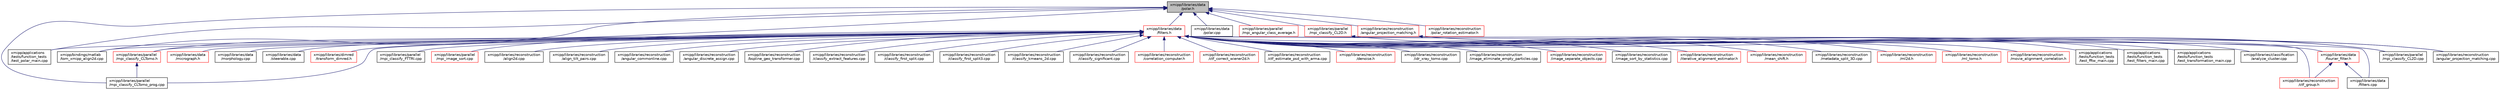 digraph "xmipp/libraries/data/polar.h"
{
  edge [fontname="Helvetica",fontsize="10",labelfontname="Helvetica",labelfontsize="10"];
  node [fontname="Helvetica",fontsize="10",shape=record];
  Node35 [label="xmipp/libraries/data\l/polar.h",height=0.2,width=0.4,color="black", fillcolor="grey75", style="filled", fontcolor="black"];
  Node35 -> Node36 [dir="back",color="midnightblue",fontsize="10",style="solid",fontname="Helvetica"];
  Node36 [label="xmipp/applications\l/tests/function_tests\l/test_polar_main.cpp",height=0.2,width=0.4,color="black", fillcolor="white", style="filled",URL="$test__polar__main_8cpp.html"];
  Node35 -> Node37 [dir="back",color="midnightblue",fontsize="10",style="solid",fontname="Helvetica"];
  Node37 [label="xmipp/bindings/matlab\l/tom_xmipp_align2d.cpp",height=0.2,width=0.4,color="black", fillcolor="white", style="filled",URL="$tom__xmipp__align2d_8cpp.html"];
  Node35 -> Node38 [dir="back",color="midnightblue",fontsize="10",style="solid",fontname="Helvetica"];
  Node38 [label="xmipp/libraries/data\l/filters.h",height=0.2,width=0.4,color="red", fillcolor="white", style="filled",URL="$filters_8h.html"];
  Node38 -> Node39 [dir="back",color="midnightblue",fontsize="10",style="solid",fontname="Helvetica"];
  Node39 [label="xmipp/applications\l/tests/function_tests\l/test_fftw_main.cpp",height=0.2,width=0.4,color="black", fillcolor="white", style="filled",URL="$test__fftw__main_8cpp.html"];
  Node38 -> Node40 [dir="back",color="midnightblue",fontsize="10",style="solid",fontname="Helvetica"];
  Node40 [label="xmipp/applications\l/tests/function_tests\l/test_filters_main.cpp",height=0.2,width=0.4,color="black", fillcolor="white", style="filled",URL="$test__filters__main_8cpp.html"];
  Node38 -> Node36 [dir="back",color="midnightblue",fontsize="10",style="solid",fontname="Helvetica"];
  Node38 -> Node41 [dir="back",color="midnightblue",fontsize="10",style="solid",fontname="Helvetica"];
  Node41 [label="xmipp/applications\l/tests/function_tests\l/test_transformation_main.cpp",height=0.2,width=0.4,color="black", fillcolor="white", style="filled",URL="$test__transformation__main_8cpp.html"];
  Node38 -> Node37 [dir="back",color="midnightblue",fontsize="10",style="solid",fontname="Helvetica"];
  Node38 -> Node42 [dir="back",color="midnightblue",fontsize="10",style="solid",fontname="Helvetica"];
  Node42 [label="xmipp/libraries/classification\l/analyze_cluster.cpp",height=0.2,width=0.4,color="black", fillcolor="white", style="filled",URL="$analyze__cluster_8cpp.html"];
  Node38 -> Node43 [dir="back",color="midnightblue",fontsize="10",style="solid",fontname="Helvetica"];
  Node43 [label="xmipp/libraries/data\l/filters.cpp",height=0.2,width=0.4,color="black", fillcolor="white", style="filled",URL="$filters_8cpp.html"];
  Node38 -> Node44 [dir="back",color="midnightblue",fontsize="10",style="solid",fontname="Helvetica"];
  Node44 [label="xmipp/libraries/data\l/fourier_filter.h",height=0.2,width=0.4,color="red", fillcolor="white", style="filled",URL="$fourier__filter_8h.html"];
  Node44 -> Node43 [dir="back",color="midnightblue",fontsize="10",style="solid",fontname="Helvetica"];
  Node44 -> Node73 [dir="back",color="midnightblue",fontsize="10",style="solid",fontname="Helvetica"];
  Node73 [label="xmipp/libraries/reconstruction\l/ctf_group.h",height=0.2,width=0.4,color="red", fillcolor="white", style="filled",URL="$ctf__group_8h.html"];
  Node38 -> Node117 [dir="back",color="midnightblue",fontsize="10",style="solid",fontname="Helvetica"];
  Node117 [label="xmipp/libraries/data\l/micrograph.h",height=0.2,width=0.4,color="red", fillcolor="white", style="filled",URL="$micrograph_8h.html"];
  Node38 -> Node136 [dir="back",color="midnightblue",fontsize="10",style="solid",fontname="Helvetica"];
  Node136 [label="xmipp/libraries/data\l/morphology.cpp",height=0.2,width=0.4,color="black", fillcolor="white", style="filled",URL="$morphology_8cpp.html"];
  Node38 -> Node137 [dir="back",color="midnightblue",fontsize="10",style="solid",fontname="Helvetica"];
  Node137 [label="xmipp/libraries/data\l/steerable.cpp",height=0.2,width=0.4,color="black", fillcolor="white", style="filled",URL="$steerable_8cpp.html"];
  Node38 -> Node138 [dir="back",color="midnightblue",fontsize="10",style="solid",fontname="Helvetica"];
  Node138 [label="xmipp/libraries/dimred\l/transform_dimred.h",height=0.2,width=0.4,color="red", fillcolor="white", style="filled",URL="$transform__dimred_8h.html"];
  Node38 -> Node141 [dir="back",color="midnightblue",fontsize="10",style="solid",fontname="Helvetica"];
  Node141 [label="xmipp/libraries/parallel\l/mpi_classify_CL2D.cpp",height=0.2,width=0.4,color="black", fillcolor="white", style="filled",URL="$mpi__classify__CL2D_8cpp.html"];
  Node38 -> Node142 [dir="back",color="midnightblue",fontsize="10",style="solid",fontname="Helvetica"];
  Node142 [label="xmipp/libraries/parallel\l/mpi_classify_CLTomo.h",height=0.2,width=0.4,color="red", fillcolor="white", style="filled",URL="$mpi__classify__CLTomo_8h.html"];
  Node142 -> Node144 [dir="back",color="midnightblue",fontsize="10",style="solid",fontname="Helvetica"];
  Node144 [label="xmipp/libraries/parallel\l/mpi_classify_CLTomo_prog.cpp",height=0.2,width=0.4,color="black", fillcolor="white", style="filled",URL="$mpi__classify__CLTomo__prog_8cpp.html"];
  Node38 -> Node144 [dir="back",color="midnightblue",fontsize="10",style="solid",fontname="Helvetica"];
  Node38 -> Node145 [dir="back",color="midnightblue",fontsize="10",style="solid",fontname="Helvetica"];
  Node145 [label="xmipp/libraries/parallel\l/mpi_classify_FTTRI.cpp",height=0.2,width=0.4,color="black", fillcolor="white", style="filled",URL="$mpi__classify__FTTRI_8cpp.html"];
  Node38 -> Node146 [dir="back",color="midnightblue",fontsize="10",style="solid",fontname="Helvetica"];
  Node146 [label="xmipp/libraries/parallel\l/mpi_image_sort.cpp",height=0.2,width=0.4,color="red", fillcolor="white", style="filled",URL="$mpi__image__sort_8cpp.html"];
  Node38 -> Node148 [dir="back",color="midnightblue",fontsize="10",style="solid",fontname="Helvetica"];
  Node148 [label="xmipp/libraries/reconstruction\l/align2d.cpp",height=0.2,width=0.4,color="black", fillcolor="white", style="filled",URL="$align2d_8cpp.html"];
  Node38 -> Node149 [dir="back",color="midnightblue",fontsize="10",style="solid",fontname="Helvetica"];
  Node149 [label="xmipp/libraries/reconstruction\l/align_tilt_pairs.cpp",height=0.2,width=0.4,color="black", fillcolor="white", style="filled",URL="$align__tilt__pairs_8cpp.html"];
  Node38 -> Node150 [dir="back",color="midnightblue",fontsize="10",style="solid",fontname="Helvetica"];
  Node150 [label="xmipp/libraries/reconstruction\l/angular_commonline.cpp",height=0.2,width=0.4,color="black", fillcolor="white", style="filled",URL="$angular__commonline_8cpp.html"];
  Node38 -> Node151 [dir="back",color="midnightblue",fontsize="10",style="solid",fontname="Helvetica"];
  Node151 [label="xmipp/libraries/reconstruction\l/angular_discrete_assign.cpp",height=0.2,width=0.4,color="black", fillcolor="white", style="filled",URL="$angular__discrete__assign_8cpp.html"];
  Node38 -> Node152 [dir="back",color="midnightblue",fontsize="10",style="solid",fontname="Helvetica"];
  Node152 [label="xmipp/libraries/reconstruction\l/angular_projection_matching.cpp",height=0.2,width=0.4,color="black", fillcolor="white", style="filled",URL="$angular__projection__matching_8cpp.html"];
  Node38 -> Node153 [dir="back",color="midnightblue",fontsize="10",style="solid",fontname="Helvetica"];
  Node153 [label="xmipp/libraries/reconstruction\l/bspline_geo_transformer.cpp",height=0.2,width=0.4,color="black", fillcolor="white", style="filled",URL="$bspline__geo__transformer_8cpp.html"];
  Node38 -> Node154 [dir="back",color="midnightblue",fontsize="10",style="solid",fontname="Helvetica"];
  Node154 [label="xmipp/libraries/reconstruction\l/classify_extract_features.cpp",height=0.2,width=0.4,color="black", fillcolor="white", style="filled",URL="$classify__extract__features_8cpp.html"];
  Node38 -> Node155 [dir="back",color="midnightblue",fontsize="10",style="solid",fontname="Helvetica"];
  Node155 [label="xmipp/libraries/reconstruction\l/classify_first_split.cpp",height=0.2,width=0.4,color="black", fillcolor="white", style="filled",URL="$classify__first__split_8cpp.html"];
  Node38 -> Node156 [dir="back",color="midnightblue",fontsize="10",style="solid",fontname="Helvetica"];
  Node156 [label="xmipp/libraries/reconstruction\l/classify_first_split3.cpp",height=0.2,width=0.4,color="black", fillcolor="white", style="filled",URL="$classify__first__split3_8cpp.html"];
  Node38 -> Node157 [dir="back",color="midnightblue",fontsize="10",style="solid",fontname="Helvetica"];
  Node157 [label="xmipp/libraries/reconstruction\l/classify_kmeans_2d.cpp",height=0.2,width=0.4,color="black", fillcolor="white", style="filled",URL="$classify__kmeans__2d_8cpp.html"];
  Node38 -> Node158 [dir="back",color="midnightblue",fontsize="10",style="solid",fontname="Helvetica"];
  Node158 [label="xmipp/libraries/reconstruction\l/classify_significant.cpp",height=0.2,width=0.4,color="black", fillcolor="white", style="filled",URL="$classify__significant_8cpp.html"];
  Node38 -> Node159 [dir="back",color="midnightblue",fontsize="10",style="solid",fontname="Helvetica"];
  Node159 [label="xmipp/libraries/reconstruction\l/correlation_computer.h",height=0.2,width=0.4,color="red", fillcolor="white", style="filled",URL="$correlation__computer_8h.html"];
  Node38 -> Node162 [dir="back",color="midnightblue",fontsize="10",style="solid",fontname="Helvetica"];
  Node162 [label="xmipp/libraries/reconstruction\l/ctf_correct_wiener2d.h",height=0.2,width=0.4,color="red", fillcolor="white", style="filled",URL="$ctf__correct__wiener2d_8h.html"];
  Node38 -> Node166 [dir="back",color="midnightblue",fontsize="10",style="solid",fontname="Helvetica"];
  Node166 [label="xmipp/libraries/reconstruction\l/ctf_estimate_psd_with_arma.cpp",height=0.2,width=0.4,color="black", fillcolor="white", style="filled",URL="$ctf__estimate__psd__with__arma_8cpp.html"];
  Node38 -> Node73 [dir="back",color="midnightblue",fontsize="10",style="solid",fontname="Helvetica"];
  Node38 -> Node167 [dir="back",color="midnightblue",fontsize="10",style="solid",fontname="Helvetica"];
  Node167 [label="xmipp/libraries/reconstruction\l/denoise.h",height=0.2,width=0.4,color="red", fillcolor="white", style="filled",URL="$denoise_8h.html"];
  Node38 -> Node169 [dir="back",color="midnightblue",fontsize="10",style="solid",fontname="Helvetica"];
  Node169 [label="xmipp/libraries/reconstruction\l/idr_xray_tomo.cpp",height=0.2,width=0.4,color="black", fillcolor="white", style="filled",URL="$idr__xray__tomo_8cpp.html"];
  Node38 -> Node79 [dir="back",color="midnightblue",fontsize="10",style="solid",fontname="Helvetica"];
  Node79 [label="xmipp/libraries/reconstruction\l/image_eliminate_empty_particles.cpp",height=0.2,width=0.4,color="black", fillcolor="white", style="filled",URL="$image__eliminate__empty__particles_8cpp.html"];
  Node38 -> Node170 [dir="back",color="midnightblue",fontsize="10",style="solid",fontname="Helvetica"];
  Node170 [label="xmipp/libraries/reconstruction\l/image_separate_objects.cpp",height=0.2,width=0.4,color="red", fillcolor="white", style="filled",URL="$image__separate__objects_8cpp.html"];
  Node38 -> Node172 [dir="back",color="midnightblue",fontsize="10",style="solid",fontname="Helvetica"];
  Node172 [label="xmipp/libraries/reconstruction\l/image_sort_by_statistics.cpp",height=0.2,width=0.4,color="black", fillcolor="white", style="filled",URL="$image__sort__by__statistics_8cpp.html"];
  Node38 -> Node173 [dir="back",color="midnightblue",fontsize="10",style="solid",fontname="Helvetica"];
  Node173 [label="xmipp/libraries/reconstruction\l/iterative_alignment_estimator.h",height=0.2,width=0.4,color="red", fillcolor="white", style="filled",URL="$iterative__alignment__estimator_8h.html"];
  Node38 -> Node180 [dir="back",color="midnightblue",fontsize="10",style="solid",fontname="Helvetica"];
  Node180 [label="xmipp/libraries/reconstruction\l/mean_shift.h",height=0.2,width=0.4,color="red", fillcolor="white", style="filled",URL="$mean__shift_8h.html"];
  Node38 -> Node182 [dir="back",color="midnightblue",fontsize="10",style="solid",fontname="Helvetica"];
  Node182 [label="xmipp/libraries/reconstruction\l/metadata_split_3D.cpp",height=0.2,width=0.4,color="black", fillcolor="white", style="filled",URL="$metadata__split__3D_8cpp.html"];
  Node38 -> Node183 [dir="back",color="midnightblue",fontsize="10",style="solid",fontname="Helvetica"];
  Node183 [label="xmipp/libraries/reconstruction\l/ml2d.h",height=0.2,width=0.4,color="red", fillcolor="white", style="filled",URL="$ml2d_8h.html"];
  Node38 -> Node198 [dir="back",color="midnightblue",fontsize="10",style="solid",fontname="Helvetica"];
  Node198 [label="xmipp/libraries/reconstruction\l/ml_tomo.h",height=0.2,width=0.4,color="red", fillcolor="white", style="filled",URL="$ml__tomo_8h.html"];
  Node38 -> Node201 [dir="back",color="midnightblue",fontsize="10",style="solid",fontname="Helvetica"];
  Node201 [label="xmipp/libraries/reconstruction\l/movie_alignment_correlation.h",height=0.2,width=0.4,color="red", fillcolor="white", style="filled",URL="$movie__alignment__correlation_8h.html"];
  Node35 -> Node239 [dir="back",color="midnightblue",fontsize="10",style="solid",fontname="Helvetica"];
  Node239 [label="xmipp/libraries/data\l/polar.cpp",height=0.2,width=0.4,color="black", fillcolor="white", style="filled",URL="$polar_8cpp.html"];
  Node35 -> Node240 [dir="back",color="midnightblue",fontsize="10",style="solid",fontname="Helvetica"];
  Node240 [label="xmipp/libraries/parallel\l/mpi_angular_class_average.h",height=0.2,width=0.4,color="red", fillcolor="white", style="filled",URL="$mpi__angular__class__average_8h.html"];
  Node35 -> Node243 [dir="back",color="midnightblue",fontsize="10",style="solid",fontname="Helvetica"];
  Node243 [label="xmipp/libraries/parallel\l/mpi_classify_CL2D.h",height=0.2,width=0.4,color="red", fillcolor="white", style="filled",URL="$mpi__classify__CL2D_8h.html"];
  Node243 -> Node141 [dir="back",color="midnightblue",fontsize="10",style="solid",fontname="Helvetica"];
  Node35 -> Node142 [dir="back",color="midnightblue",fontsize="10",style="solid",fontname="Helvetica"];
  Node35 -> Node144 [dir="back",color="midnightblue",fontsize="10",style="solid",fontname="Helvetica"];
  Node35 -> Node245 [dir="back",color="midnightblue",fontsize="10",style="solid",fontname="Helvetica"];
  Node245 [label="xmipp/libraries/reconstruction\l/angular_projection_matching.h",height=0.2,width=0.4,color="red", fillcolor="white", style="filled",URL="$angular__projection__matching_8h.html"];
  Node245 -> Node152 [dir="back",color="midnightblue",fontsize="10",style="solid",fontname="Helvetica"];
  Node35 -> Node250 [dir="back",color="midnightblue",fontsize="10",style="solid",fontname="Helvetica"];
  Node250 [label="xmipp/libraries/reconstruction\l/polar_rotation_estimator.h",height=0.2,width=0.4,color="red", fillcolor="white", style="filled",URL="$polar__rotation__estimator_8h.html"];
}
